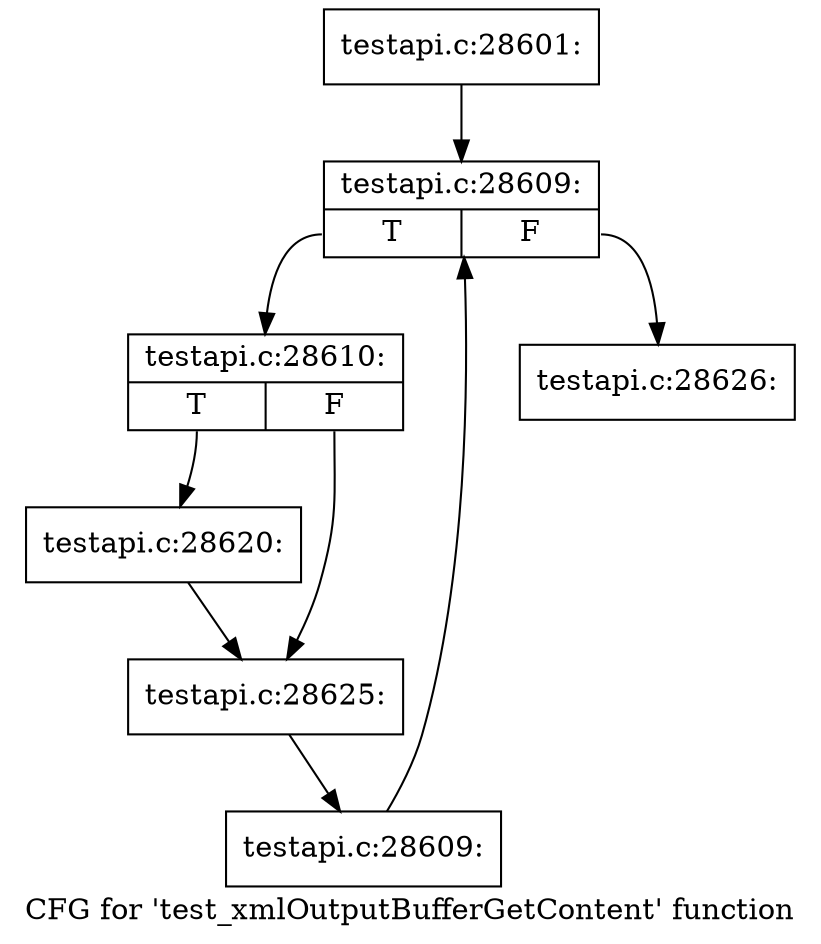 digraph "CFG for 'test_xmlOutputBufferGetContent' function" {
	label="CFG for 'test_xmlOutputBufferGetContent' function";

	Node0x502aed0 [shape=record,label="{testapi.c:28601:}"];
	Node0x502aed0 -> Node0x5035250;
	Node0x5035250 [shape=record,label="{testapi.c:28609:|{<s0>T|<s1>F}}"];
	Node0x5035250:s0 -> Node0x5035530;
	Node0x5035250:s1 -> Node0x50350b0;
	Node0x5035530 [shape=record,label="{testapi.c:28610:|{<s0>T|<s1>F}}"];
	Node0x5035530:s0 -> Node0x5036400;
	Node0x5035530:s1 -> Node0x5036bd0;
	Node0x5036400 [shape=record,label="{testapi.c:28620:}"];
	Node0x5036400 -> Node0x5036bd0;
	Node0x5036bd0 [shape=record,label="{testapi.c:28625:}"];
	Node0x5036bd0 -> Node0x50354a0;
	Node0x50354a0 [shape=record,label="{testapi.c:28609:}"];
	Node0x50354a0 -> Node0x5035250;
	Node0x50350b0 [shape=record,label="{testapi.c:28626:}"];
}
